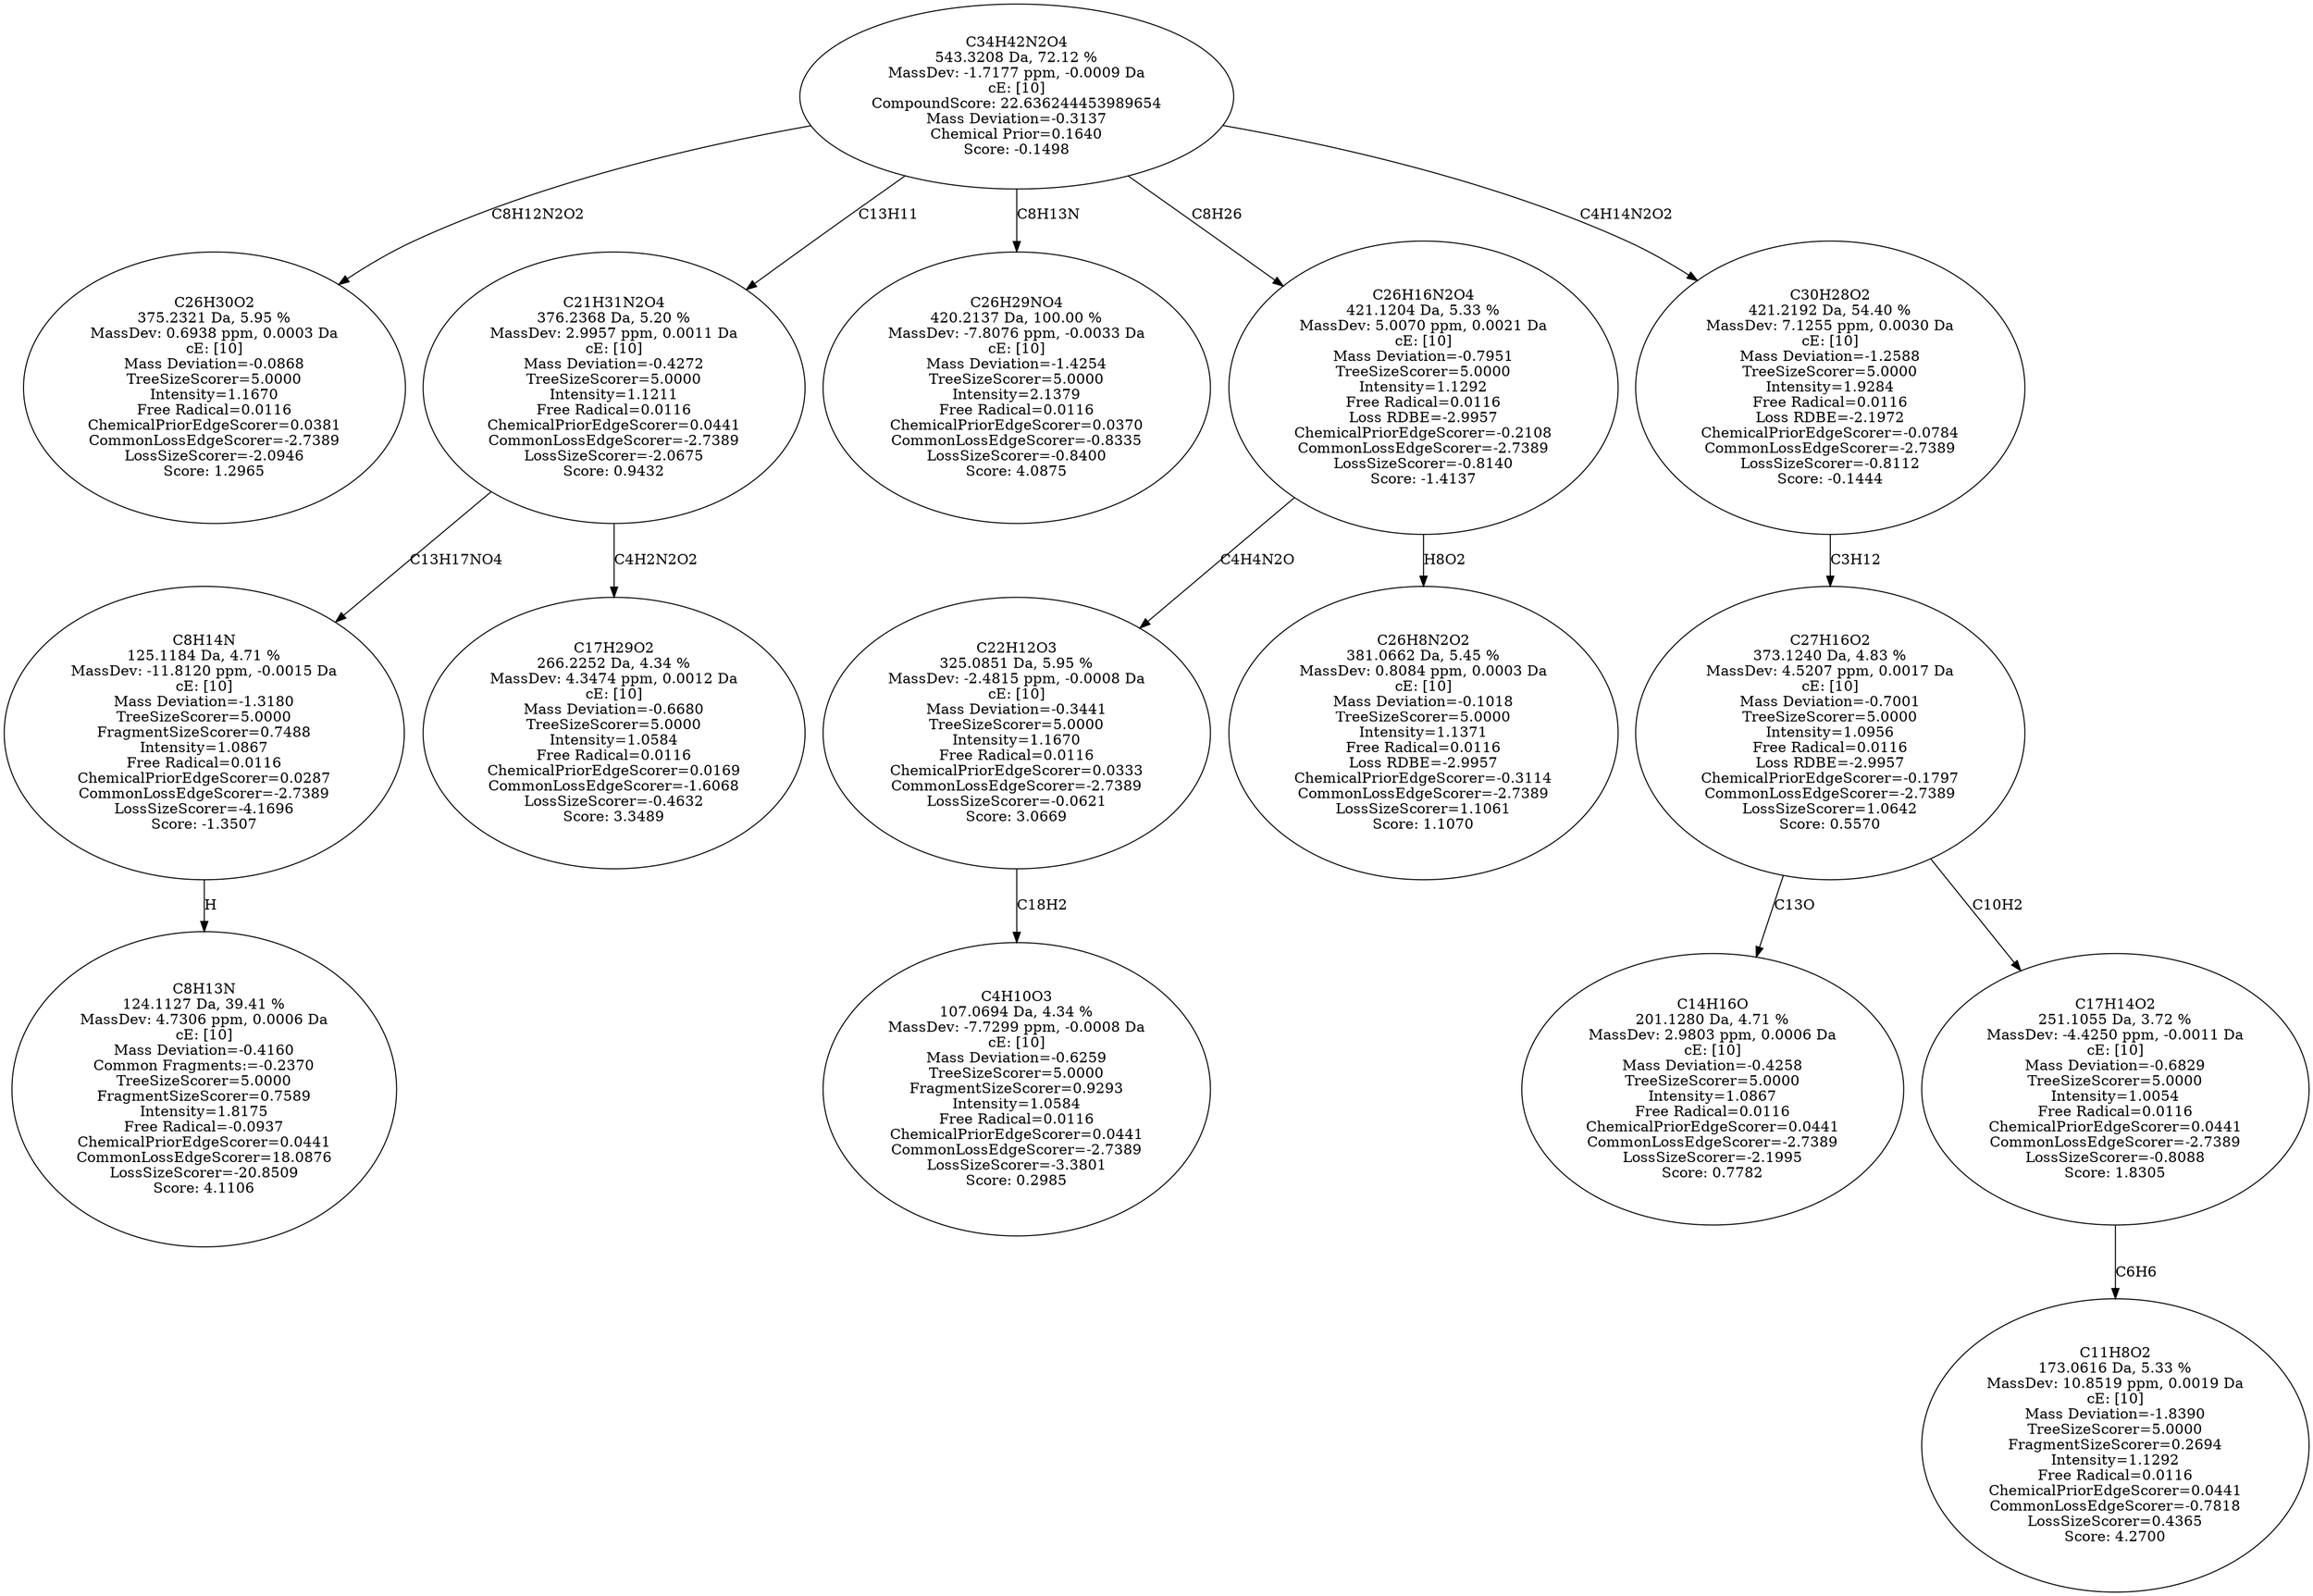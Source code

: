 strict digraph {
v1 [label="C26H30O2\n375.2321 Da, 5.95 %\nMassDev: 0.6938 ppm, 0.0003 Da\ncE: [10]\nMass Deviation=-0.0868\nTreeSizeScorer=5.0000\nIntensity=1.1670\nFree Radical=0.0116\nChemicalPriorEdgeScorer=0.0381\nCommonLossEdgeScorer=-2.7389\nLossSizeScorer=-2.0946\nScore: 1.2965"];
v2 [label="C8H13N\n124.1127 Da, 39.41 %\nMassDev: 4.7306 ppm, 0.0006 Da\ncE: [10]\nMass Deviation=-0.4160\nCommon Fragments:=-0.2370\nTreeSizeScorer=5.0000\nFragmentSizeScorer=0.7589\nIntensity=1.8175\nFree Radical=-0.0937\nChemicalPriorEdgeScorer=0.0441\nCommonLossEdgeScorer=18.0876\nLossSizeScorer=-20.8509\nScore: 4.1106"];
v3 [label="C8H14N\n125.1184 Da, 4.71 %\nMassDev: -11.8120 ppm, -0.0015 Da\ncE: [10]\nMass Deviation=-1.3180\nTreeSizeScorer=5.0000\nFragmentSizeScorer=0.7488\nIntensity=1.0867\nFree Radical=0.0116\nChemicalPriorEdgeScorer=0.0287\nCommonLossEdgeScorer=-2.7389\nLossSizeScorer=-4.1696\nScore: -1.3507"];
v4 [label="C17H29O2\n266.2252 Da, 4.34 %\nMassDev: 4.3474 ppm, 0.0012 Da\ncE: [10]\nMass Deviation=-0.6680\nTreeSizeScorer=5.0000\nIntensity=1.0584\nFree Radical=0.0116\nChemicalPriorEdgeScorer=0.0169\nCommonLossEdgeScorer=-1.6068\nLossSizeScorer=-0.4632\nScore: 3.3489"];
v5 [label="C21H31N2O4\n376.2368 Da, 5.20 %\nMassDev: 2.9957 ppm, 0.0011 Da\ncE: [10]\nMass Deviation=-0.4272\nTreeSizeScorer=5.0000\nIntensity=1.1211\nFree Radical=0.0116\nChemicalPriorEdgeScorer=0.0441\nCommonLossEdgeScorer=-2.7389\nLossSizeScorer=-2.0675\nScore: 0.9432"];
v6 [label="C26H29NO4\n420.2137 Da, 100.00 %\nMassDev: -7.8076 ppm, -0.0033 Da\ncE: [10]\nMass Deviation=-1.4254\nTreeSizeScorer=5.0000\nIntensity=2.1379\nFree Radical=0.0116\nChemicalPriorEdgeScorer=0.0370\nCommonLossEdgeScorer=-0.8335\nLossSizeScorer=-0.8400\nScore: 4.0875"];
v7 [label="C4H10O3\n107.0694 Da, 4.34 %\nMassDev: -7.7299 ppm, -0.0008 Da\ncE: [10]\nMass Deviation=-0.6259\nTreeSizeScorer=5.0000\nFragmentSizeScorer=0.9293\nIntensity=1.0584\nFree Radical=0.0116\nChemicalPriorEdgeScorer=0.0441\nCommonLossEdgeScorer=-2.7389\nLossSizeScorer=-3.3801\nScore: 0.2985"];
v8 [label="C22H12O3\n325.0851 Da, 5.95 %\nMassDev: -2.4815 ppm, -0.0008 Da\ncE: [10]\nMass Deviation=-0.3441\nTreeSizeScorer=5.0000\nIntensity=1.1670\nFree Radical=0.0116\nChemicalPriorEdgeScorer=0.0333\nCommonLossEdgeScorer=-2.7389\nLossSizeScorer=-0.0621\nScore: 3.0669"];
v9 [label="C26H8N2O2\n381.0662 Da, 5.45 %\nMassDev: 0.8084 ppm, 0.0003 Da\ncE: [10]\nMass Deviation=-0.1018\nTreeSizeScorer=5.0000\nIntensity=1.1371\nFree Radical=0.0116\nLoss RDBE=-2.9957\nChemicalPriorEdgeScorer=-0.3114\nCommonLossEdgeScorer=-2.7389\nLossSizeScorer=1.1061\nScore: 1.1070"];
v10 [label="C26H16N2O4\n421.1204 Da, 5.33 %\nMassDev: 5.0070 ppm, 0.0021 Da\ncE: [10]\nMass Deviation=-0.7951\nTreeSizeScorer=5.0000\nIntensity=1.1292\nFree Radical=0.0116\nLoss RDBE=-2.9957\nChemicalPriorEdgeScorer=-0.2108\nCommonLossEdgeScorer=-2.7389\nLossSizeScorer=-0.8140\nScore: -1.4137"];
v11 [label="C14H16O\n201.1280 Da, 4.71 %\nMassDev: 2.9803 ppm, 0.0006 Da\ncE: [10]\nMass Deviation=-0.4258\nTreeSizeScorer=5.0000\nIntensity=1.0867\nFree Radical=0.0116\nChemicalPriorEdgeScorer=0.0441\nCommonLossEdgeScorer=-2.7389\nLossSizeScorer=-2.1995\nScore: 0.7782"];
v12 [label="C11H8O2\n173.0616 Da, 5.33 %\nMassDev: 10.8519 ppm, 0.0019 Da\ncE: [10]\nMass Deviation=-1.8390\nTreeSizeScorer=5.0000\nFragmentSizeScorer=0.2694\nIntensity=1.1292\nFree Radical=0.0116\nChemicalPriorEdgeScorer=0.0441\nCommonLossEdgeScorer=-0.7818\nLossSizeScorer=0.4365\nScore: 4.2700"];
v13 [label="C17H14O2\n251.1055 Da, 3.72 %\nMassDev: -4.4250 ppm, -0.0011 Da\ncE: [10]\nMass Deviation=-0.6829\nTreeSizeScorer=5.0000\nIntensity=1.0054\nFree Radical=0.0116\nChemicalPriorEdgeScorer=0.0441\nCommonLossEdgeScorer=-2.7389\nLossSizeScorer=-0.8088\nScore: 1.8305"];
v14 [label="C27H16O2\n373.1240 Da, 4.83 %\nMassDev: 4.5207 ppm, 0.0017 Da\ncE: [10]\nMass Deviation=-0.7001\nTreeSizeScorer=5.0000\nIntensity=1.0956\nFree Radical=0.0116\nLoss RDBE=-2.9957\nChemicalPriorEdgeScorer=-0.1797\nCommonLossEdgeScorer=-2.7389\nLossSizeScorer=1.0642\nScore: 0.5570"];
v15 [label="C30H28O2\n421.2192 Da, 54.40 %\nMassDev: 7.1255 ppm, 0.0030 Da\ncE: [10]\nMass Deviation=-1.2588\nTreeSizeScorer=5.0000\nIntensity=1.9284\nFree Radical=0.0116\nLoss RDBE=-2.1972\nChemicalPriorEdgeScorer=-0.0784\nCommonLossEdgeScorer=-2.7389\nLossSizeScorer=-0.8112\nScore: -0.1444"];
v16 [label="C34H42N2O4\n543.3208 Da, 72.12 %\nMassDev: -1.7177 ppm, -0.0009 Da\ncE: [10]\nCompoundScore: 22.636244453989654\nMass Deviation=-0.3137\nChemical Prior=0.1640\nScore: -0.1498"];
v16 -> v1 [label="C8H12N2O2"];
v3 -> v2 [label="H"];
v5 -> v3 [label="C13H17NO4"];
v5 -> v4 [label="C4H2N2O2"];
v16 -> v5 [label="C13H11"];
v16 -> v6 [label="C8H13N"];
v8 -> v7 [label="C18H2"];
v10 -> v8 [label="C4H4N2O"];
v10 -> v9 [label="H8O2"];
v16 -> v10 [label="C8H26"];
v14 -> v11 [label="C13O"];
v13 -> v12 [label="C6H6"];
v14 -> v13 [label="C10H2"];
v15 -> v14 [label="C3H12"];
v16 -> v15 [label="C4H14N2O2"];
}